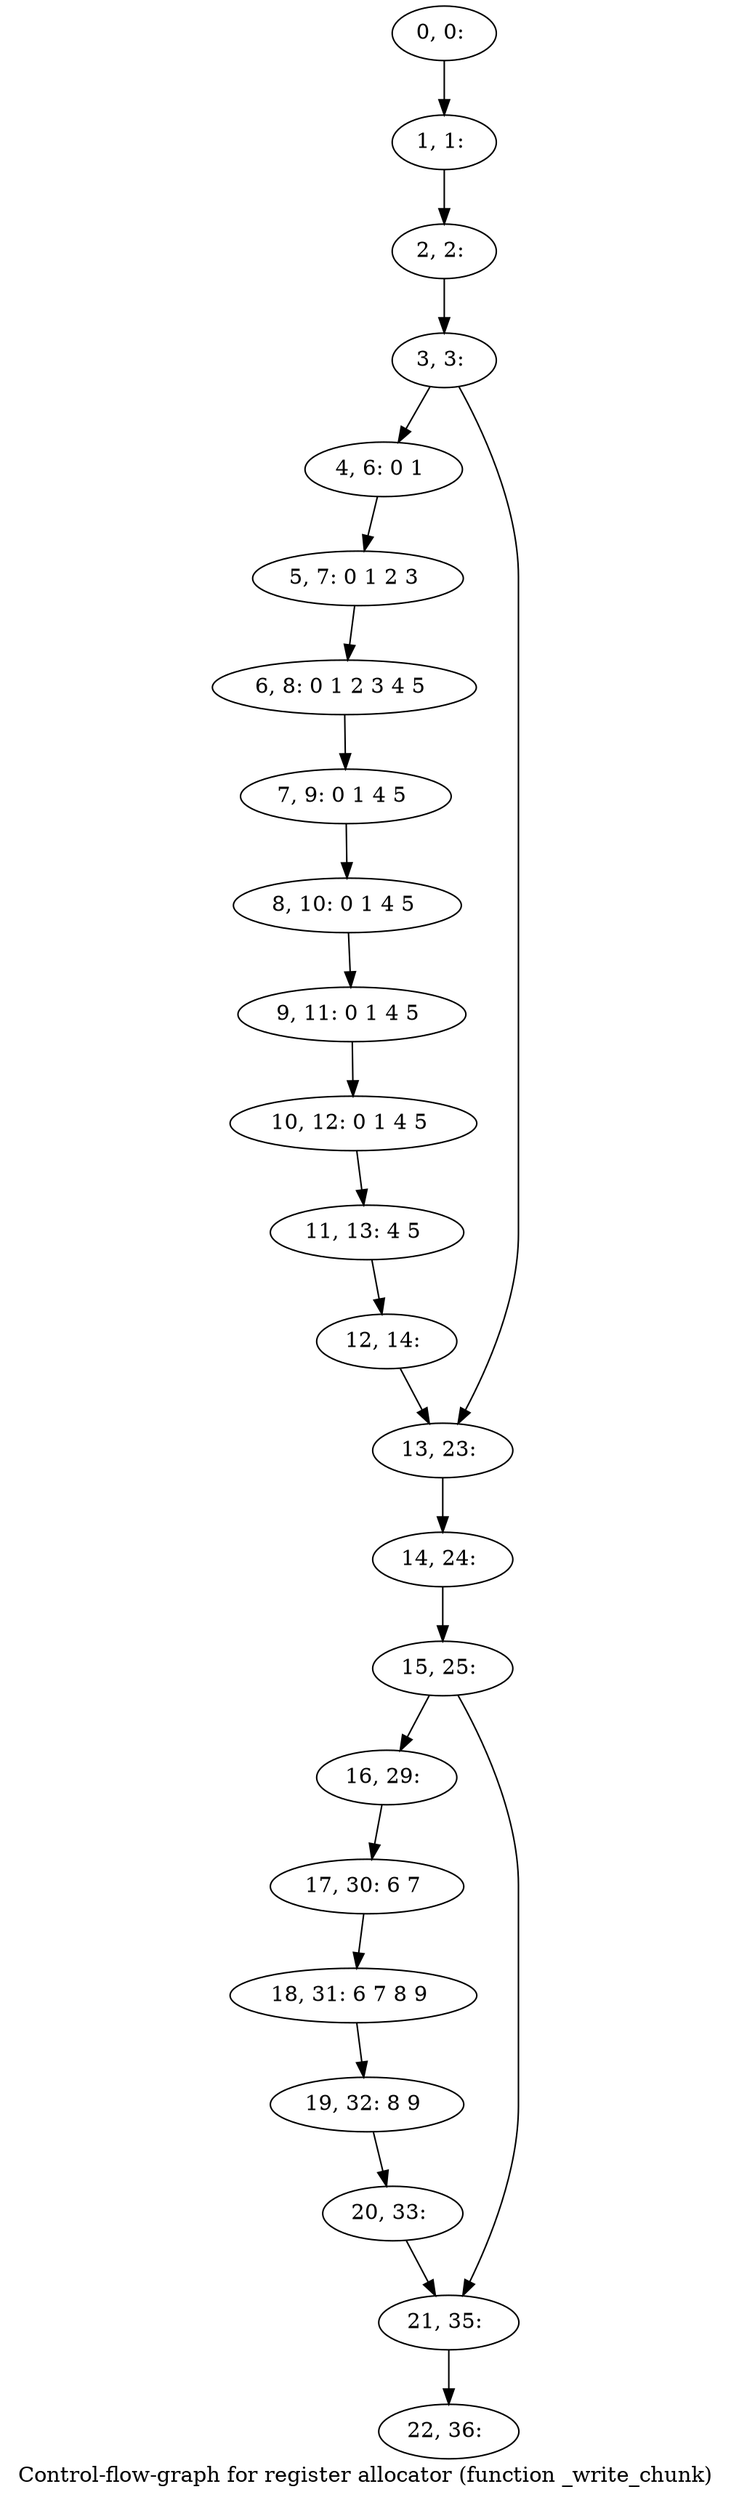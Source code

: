 digraph G {
graph [label="Control-flow-graph for register allocator (function _write_chunk)"]
0[label="0, 0: "];
1[label="1, 1: "];
2[label="2, 2: "];
3[label="3, 3: "];
4[label="4, 6: 0 1 "];
5[label="5, 7: 0 1 2 3 "];
6[label="6, 8: 0 1 2 3 4 5 "];
7[label="7, 9: 0 1 4 5 "];
8[label="8, 10: 0 1 4 5 "];
9[label="9, 11: 0 1 4 5 "];
10[label="10, 12: 0 1 4 5 "];
11[label="11, 13: 4 5 "];
12[label="12, 14: "];
13[label="13, 23: "];
14[label="14, 24: "];
15[label="15, 25: "];
16[label="16, 29: "];
17[label="17, 30: 6 7 "];
18[label="18, 31: 6 7 8 9 "];
19[label="19, 32: 8 9 "];
20[label="20, 33: "];
21[label="21, 35: "];
22[label="22, 36: "];
0->1 ;
1->2 ;
2->3 ;
3->4 ;
3->13 ;
4->5 ;
5->6 ;
6->7 ;
7->8 ;
8->9 ;
9->10 ;
10->11 ;
11->12 ;
12->13 ;
13->14 ;
14->15 ;
15->16 ;
15->21 ;
16->17 ;
17->18 ;
18->19 ;
19->20 ;
20->21 ;
21->22 ;
}

